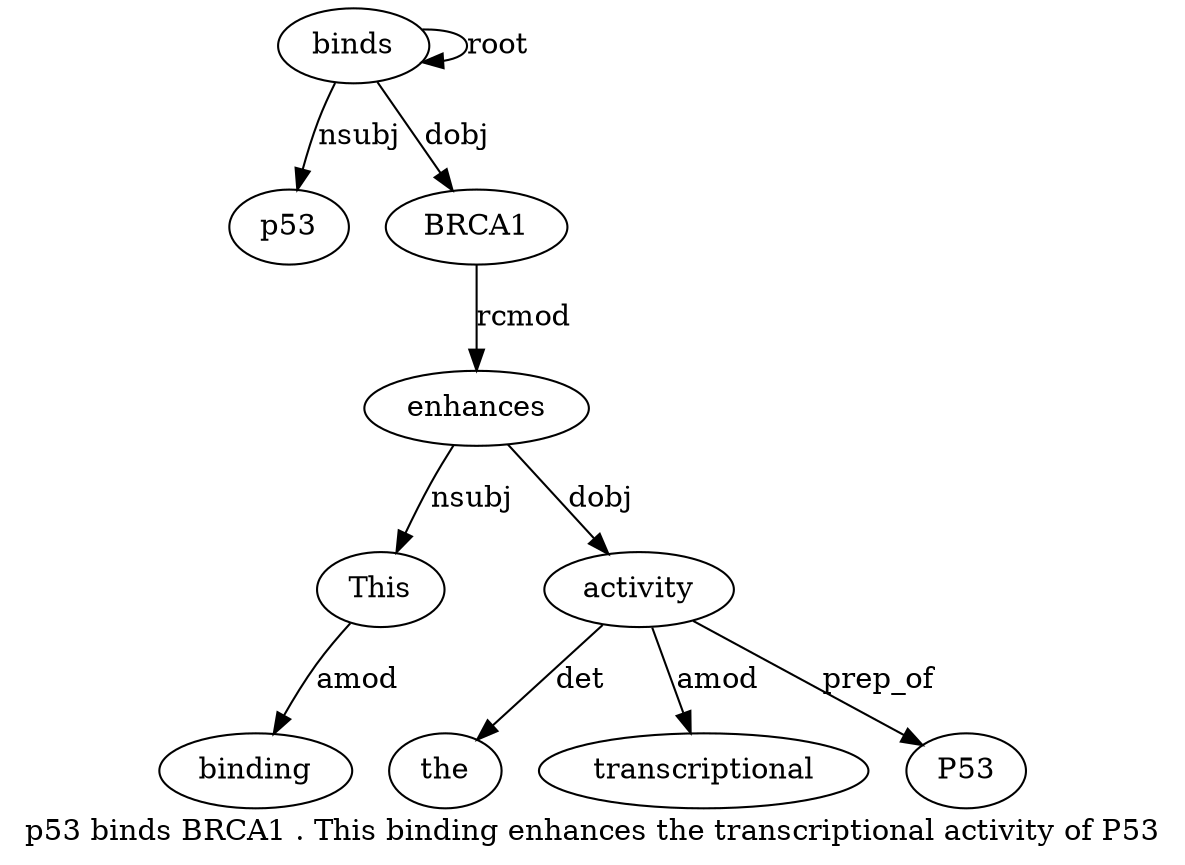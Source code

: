 digraph "p53 binds BRCA1 . This binding enhances the transcriptional activity of P53" {
label="p53 binds BRCA1 . This binding enhances the transcriptional activity of P53";
binds2 [style=filled, fillcolor=white, label=binds];
p531 [style=filled, fillcolor=white, label=p53];
binds2 -> p531  [label=nsubj];
binds2 -> binds2  [label=root];
BRCA13 [style=filled, fillcolor=white, label=BRCA1];
binds2 -> BRCA13  [label=dobj];
enhances7 [style=filled, fillcolor=white, label=enhances];
This5 [style=filled, fillcolor=white, label=This];
enhances7 -> This5  [label=nsubj];
binding6 [style=filled, fillcolor=white, label=binding];
This5 -> binding6  [label=amod];
BRCA13 -> enhances7  [label=rcmod];
activity10 [style=filled, fillcolor=white, label=activity];
the8 [style=filled, fillcolor=white, label=the];
activity10 -> the8  [label=det];
transcriptional9 [style=filled, fillcolor=white, label=transcriptional];
activity10 -> transcriptional9  [label=amod];
enhances7 -> activity10  [label=dobj];
P5312 [style=filled, fillcolor=white, label=P53];
activity10 -> P5312  [label=prep_of];
}
